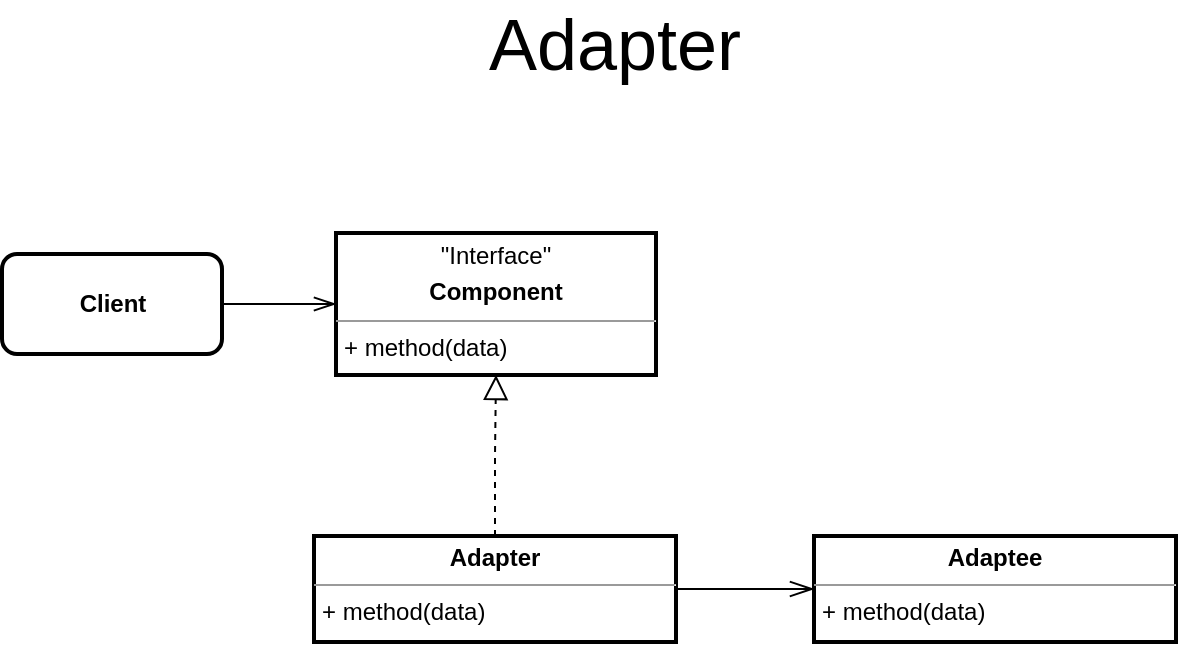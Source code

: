 <mxfile version="14.8.5" type="device"><diagram name="Page-1" id="c4acf3e9-155e-7222-9cf6-157b1a14988f"><mxGraphModel dx="981" dy="548" grid="0" gridSize="10" guides="1" tooltips="1" connect="1" arrows="1" fold="1" page="1" pageScale="1" pageWidth="850" pageHeight="1100" background="none" math="0" shadow="0"><root><mxCell id="0"/><mxCell id="1" parent="0"/><mxCell id="Gnr0yDt9QQ8g0LjmNMmj-38" value="&lt;p style=&quot;margin: 0px ; margin-top: 4px ; text-align: center&quot;&gt;&quot;Interface&quot;&lt;/p&gt;&lt;p style=&quot;margin: 0px ; margin-top: 4px ; text-align: center&quot;&gt;&lt;b&gt;Component&lt;/b&gt;&lt;/p&gt;&lt;hr size=&quot;1&quot;&gt;&lt;p style=&quot;margin: 0px ; margin-left: 4px&quot;&gt;+ method(data)&lt;/p&gt;&lt;p style=&quot;margin: 0px ; margin-left: 4px&quot;&gt;&lt;br&gt;&lt;/p&gt;" style="verticalAlign=top;align=left;overflow=fill;fontSize=12;fontFamily=Helvetica;html=1;strokeWidth=2;" parent="1" vertex="1"><mxGeometry x="291" y="239.5" width="160" height="71" as="geometry"/></mxCell><mxCell id="Gnr0yDt9QQ8g0LjmNMmj-59" style="edgeStyle=orthogonalEdgeStyle;rounded=0;orthogonalLoop=1;jettySize=auto;html=1;entryX=0;entryY=0.5;entryDx=0;entryDy=0;endSize=9;endArrow=openThin;endFill=0;" parent="1" source="Gnr0yDt9QQ8g0LjmNMmj-46" target="Gnr0yDt9QQ8g0LjmNMmj-38" edge="1"><mxGeometry relative="1" as="geometry"><mxPoint x="230" y="253.5" as="targetPoint"/></mxGeometry></mxCell><mxCell id="Gnr0yDt9QQ8g0LjmNMmj-46" value="&lt;b&gt;Client&lt;/b&gt;" style="html=1;rounded=1;strokeWidth=2;" parent="1" vertex="1"><mxGeometry x="124" y="250" width="110" height="50" as="geometry"/></mxCell><mxCell id="Gnr0yDt9QQ8g0LjmNMmj-62" value="Adapter" style="text;html=1;strokeColor=none;fillColor=none;align=center;verticalAlign=middle;whiteSpace=wrap;rounded=0;fontSize=36;fontStyle=0;spacingTop=0;spacingLeft=0;" parent="1" vertex="1"><mxGeometry x="323" y="125" width="215" height="40" as="geometry"/></mxCell><mxCell id="1fpX8SQGcjijy07TR25U-2" style="edgeStyle=orthogonalEdgeStyle;rounded=0;orthogonalLoop=1;jettySize=auto;html=1;entryX=0;entryY=0.5;entryDx=0;entryDy=0;endSize=10;endArrow=openThin;endFill=0;" edge="1" parent="1" source="oHmb-REYbCbAcxUx24_l-6" target="1fpX8SQGcjijy07TR25U-1"><mxGeometry relative="1" as="geometry"/></mxCell><mxCell id="1fpX8SQGcjijy07TR25U-3" style="edgeStyle=orthogonalEdgeStyle;rounded=0;orthogonalLoop=1;jettySize=auto;html=1;entryX=0.5;entryY=1;entryDx=0;entryDy=0;endArrow=block;endFill=0;endSize=10;dashed=1;" edge="1" parent="1" source="oHmb-REYbCbAcxUx24_l-6" target="Gnr0yDt9QQ8g0LjmNMmj-38"><mxGeometry relative="1" as="geometry"/></mxCell><mxCell id="oHmb-REYbCbAcxUx24_l-6" value="&lt;p style=&quot;margin: 0px ; margin-top: 4px ; text-align: center&quot;&gt;&lt;span style=&quot;font-weight: 700&quot;&gt;Adapter&lt;/span&gt;&lt;br&gt;&lt;/p&gt;&lt;hr size=&quot;1&quot;&gt;&lt;p style=&quot;margin: 0px ; margin-left: 4px&quot;&gt;+ method(data)&lt;/p&gt;" style="verticalAlign=top;align=left;overflow=fill;fontSize=12;fontFamily=Helvetica;html=1;strokeWidth=2;" parent="1" vertex="1"><mxGeometry x="280" y="391" width="181" height="53" as="geometry"/></mxCell><mxCell id="1fpX8SQGcjijy07TR25U-1" value="&lt;p style=&quot;margin: 0px ; margin-top: 4px ; text-align: center&quot;&gt;&lt;span style=&quot;font-weight: 700&quot;&gt;Adaptee&lt;/span&gt;&lt;br&gt;&lt;/p&gt;&lt;hr size=&quot;1&quot;&gt;&lt;p style=&quot;margin: 0px ; margin-left: 4px&quot;&gt;+ method(data)&lt;/p&gt;" style="verticalAlign=top;align=left;overflow=fill;fontSize=12;fontFamily=Helvetica;html=1;strokeWidth=2;" vertex="1" parent="1"><mxGeometry x="530" y="391" width="181" height="53" as="geometry"/></mxCell></root></mxGraphModel></diagram></mxfile>